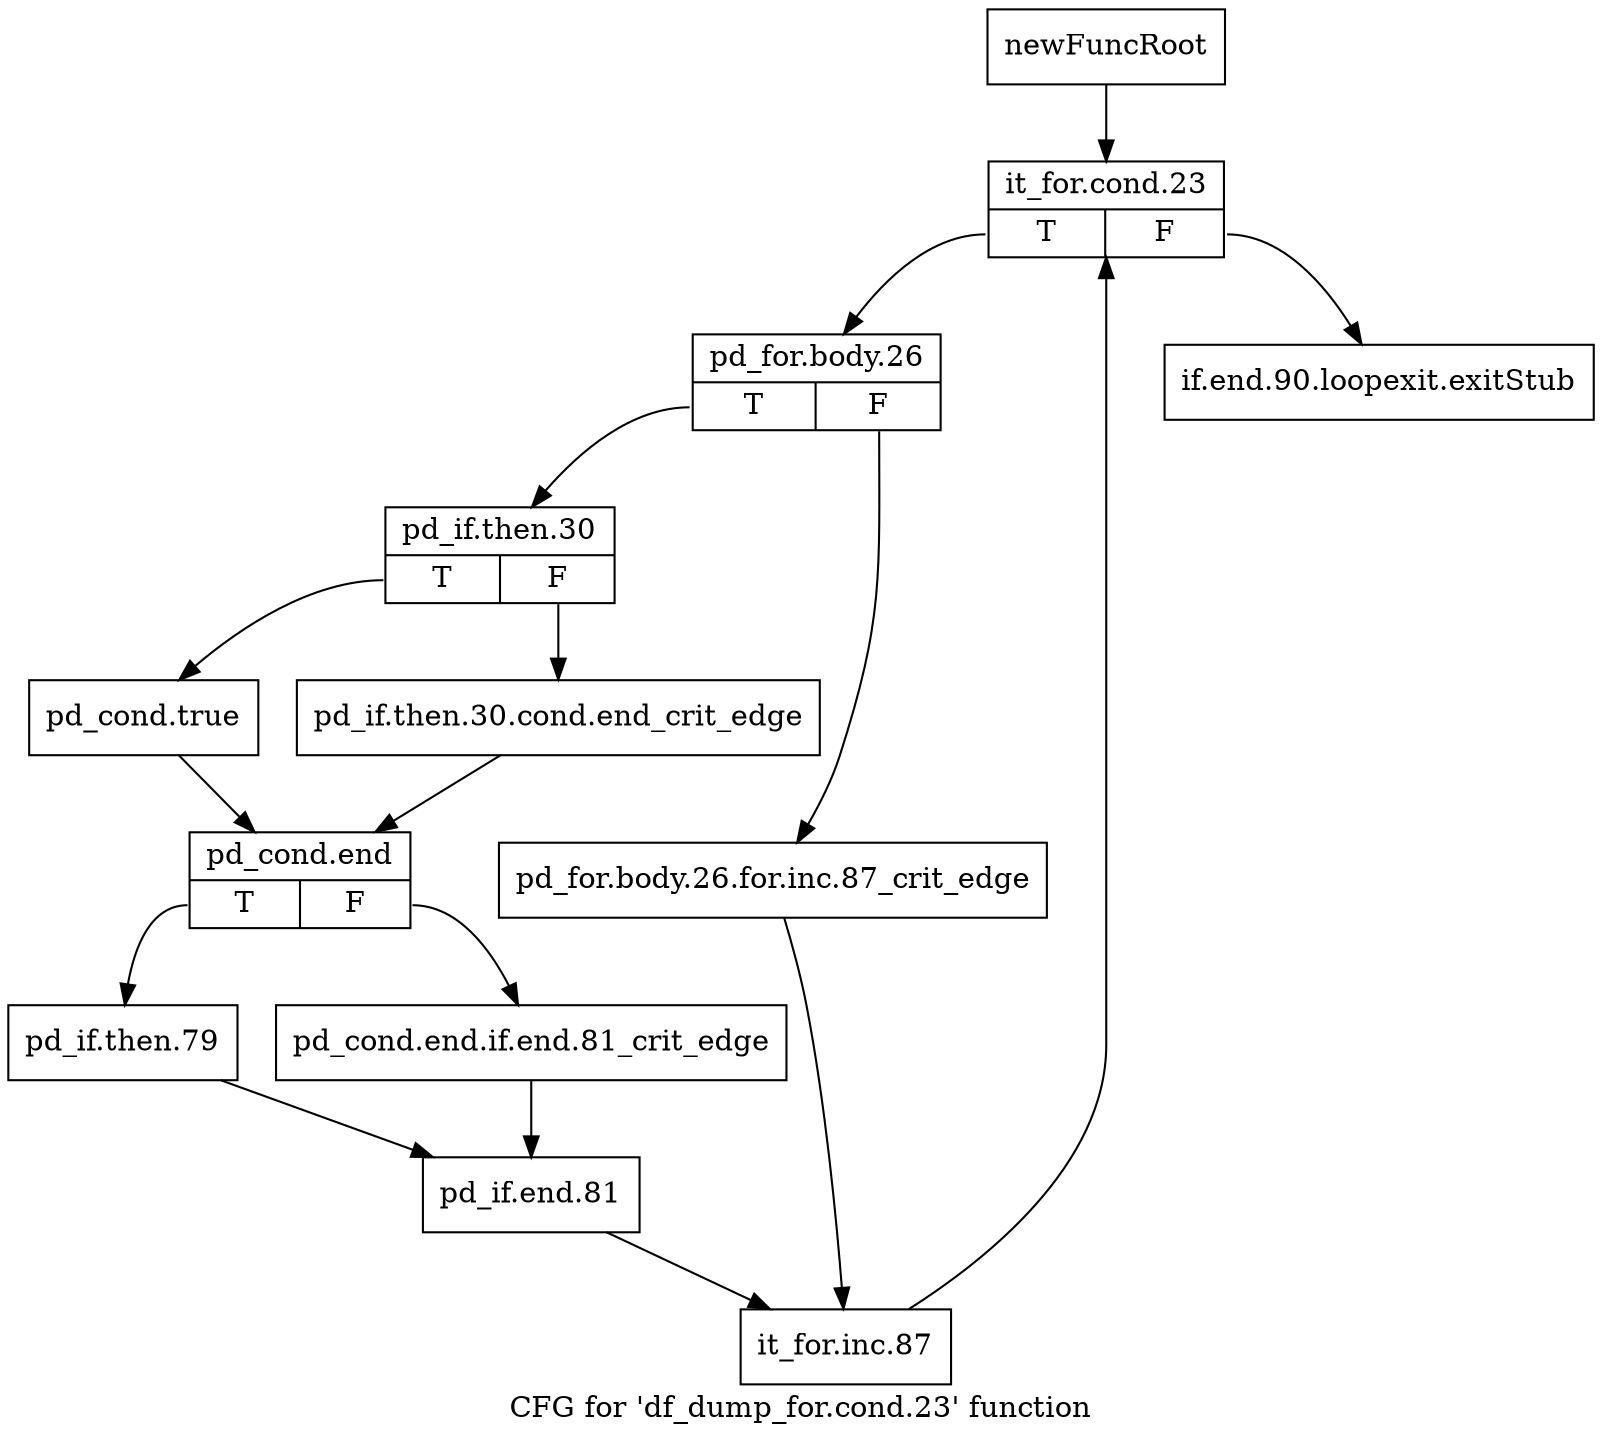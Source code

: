 digraph "CFG for 'df_dump_for.cond.23' function" {
	label="CFG for 'df_dump_for.cond.23' function";

	Node0xaaa60f0 [shape=record,label="{newFuncRoot}"];
	Node0xaaa60f0 -> Node0xaaa65a0;
	Node0xaaa6550 [shape=record,label="{if.end.90.loopexit.exitStub}"];
	Node0xaaa65a0 [shape=record,label="{it_for.cond.23|{<s0>T|<s1>F}}"];
	Node0xaaa65a0:s0 -> Node0xaaa65f0;
	Node0xaaa65a0:s1 -> Node0xaaa6550;
	Node0xaaa65f0 [shape=record,label="{pd_for.body.26|{<s0>T|<s1>F}}"];
	Node0xaaa65f0:s0 -> Node0xaaa6690;
	Node0xaaa65f0:s1 -> Node0xaaa6640;
	Node0xaaa6640 [shape=record,label="{pd_for.body.26.for.inc.87_crit_edge}"];
	Node0xaaa6640 -> Node0xaaa68c0;
	Node0xaaa6690 [shape=record,label="{pd_if.then.30|{<s0>T|<s1>F}}"];
	Node0xaaa6690:s0 -> Node0xaaa6730;
	Node0xaaa6690:s1 -> Node0xaaa66e0;
	Node0xaaa66e0 [shape=record,label="{pd_if.then.30.cond.end_crit_edge}"];
	Node0xaaa66e0 -> Node0xaaa6780;
	Node0xaaa6730 [shape=record,label="{pd_cond.true}"];
	Node0xaaa6730 -> Node0xaaa6780;
	Node0xaaa6780 [shape=record,label="{pd_cond.end|{<s0>T|<s1>F}}"];
	Node0xaaa6780:s0 -> Node0xaaa6820;
	Node0xaaa6780:s1 -> Node0xaaa67d0;
	Node0xaaa67d0 [shape=record,label="{pd_cond.end.if.end.81_crit_edge}"];
	Node0xaaa67d0 -> Node0xaaa6870;
	Node0xaaa6820 [shape=record,label="{pd_if.then.79}"];
	Node0xaaa6820 -> Node0xaaa6870;
	Node0xaaa6870 [shape=record,label="{pd_if.end.81}"];
	Node0xaaa6870 -> Node0xaaa68c0;
	Node0xaaa68c0 [shape=record,label="{it_for.inc.87}"];
	Node0xaaa68c0 -> Node0xaaa65a0;
}
